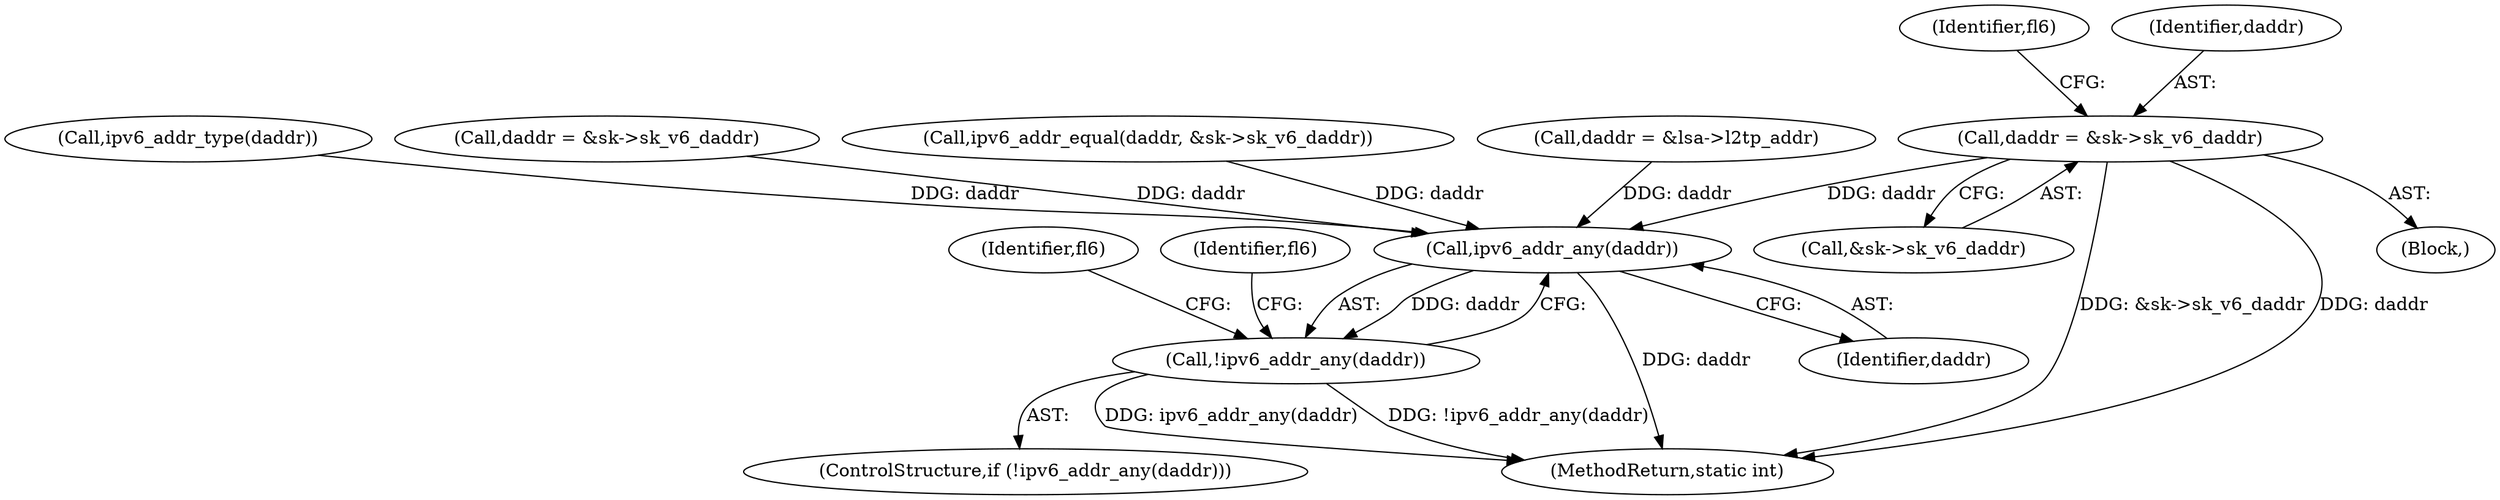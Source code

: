 digraph "0_linux_45f6fad84cc305103b28d73482b344d7f5b76f39_19@pointer" {
"1000313" [label="(Call,daddr = &sk->sk_v6_daddr)"];
"1000455" [label="(Call,ipv6_addr_any(daddr))"];
"1000454" [label="(Call,!ipv6_addr_any(daddr))"];
"1000315" [label="(Call,&sk->sk_v6_daddr)"];
"1000662" [label="(MethodReturn,static int)"];
"1000468" [label="(Identifier,fl6)"];
"1000453" [label="(ControlStructure,if (!ipv6_addr_any(daddr)))"];
"1000313" [label="(Call,daddr = &sk->sk_v6_daddr)"];
"1000321" [label="(Identifier,fl6)"];
"1000456" [label="(Identifier,daddr)"];
"1000292" [label="(Call,ipv6_addr_type(daddr))"];
"1000275" [label="(Call,daddr = &sk->sk_v6_daddr)"];
"1000269" [label="(Call,ipv6_addr_equal(daddr, &sk->sk_v6_daddr))"];
"1000221" [label="(Call,daddr = &lsa->l2tp_addr)"];
"1000454" [label="(Call,!ipv6_addr_any(daddr))"];
"1000303" [label="(Block,)"];
"1000314" [label="(Identifier,daddr)"];
"1000459" [label="(Identifier,fl6)"];
"1000455" [label="(Call,ipv6_addr_any(daddr))"];
"1000313" -> "1000303"  [label="AST: "];
"1000313" -> "1000315"  [label="CFG: "];
"1000314" -> "1000313"  [label="AST: "];
"1000315" -> "1000313"  [label="AST: "];
"1000321" -> "1000313"  [label="CFG: "];
"1000313" -> "1000662"  [label="DDG: &sk->sk_v6_daddr"];
"1000313" -> "1000662"  [label="DDG: daddr"];
"1000313" -> "1000455"  [label="DDG: daddr"];
"1000455" -> "1000454"  [label="AST: "];
"1000455" -> "1000456"  [label="CFG: "];
"1000456" -> "1000455"  [label="AST: "];
"1000454" -> "1000455"  [label="CFG: "];
"1000455" -> "1000662"  [label="DDG: daddr"];
"1000455" -> "1000454"  [label="DDG: daddr"];
"1000292" -> "1000455"  [label="DDG: daddr"];
"1000221" -> "1000455"  [label="DDG: daddr"];
"1000275" -> "1000455"  [label="DDG: daddr"];
"1000269" -> "1000455"  [label="DDG: daddr"];
"1000454" -> "1000453"  [label="AST: "];
"1000459" -> "1000454"  [label="CFG: "];
"1000468" -> "1000454"  [label="CFG: "];
"1000454" -> "1000662"  [label="DDG: ipv6_addr_any(daddr)"];
"1000454" -> "1000662"  [label="DDG: !ipv6_addr_any(daddr)"];
}
